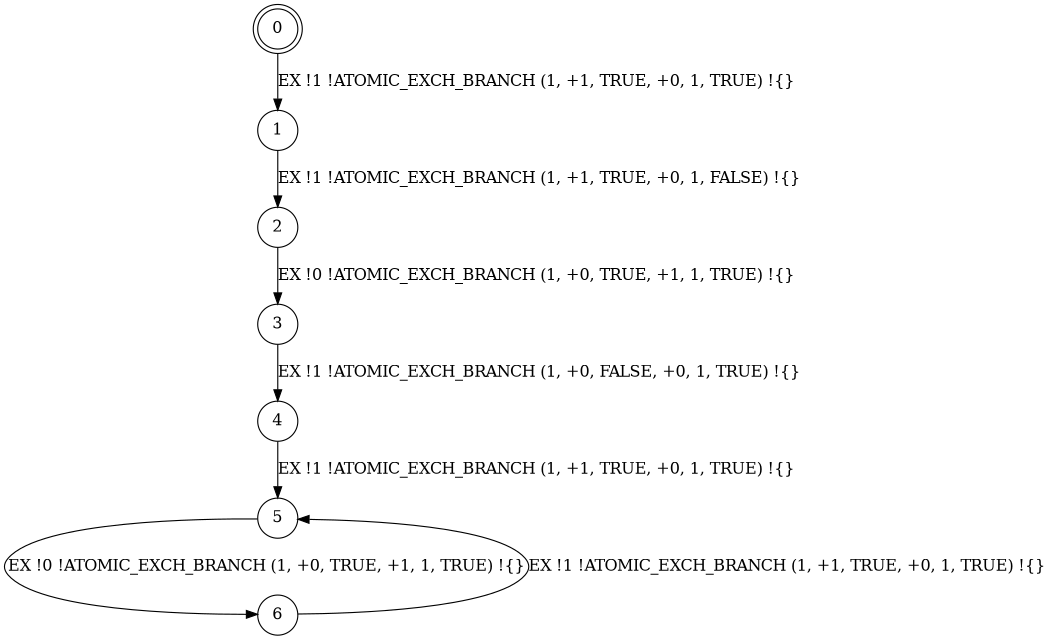 digraph BCG {
size = "7, 10.5";
center = TRUE;
node [shape = circle];
0 [peripheries = 2];
0 -> 1 [label = "EX !1 !ATOMIC_EXCH_BRANCH (1, +1, TRUE, +0, 1, TRUE) !{}"];
1 -> 2 [label = "EX !1 !ATOMIC_EXCH_BRANCH (1, +1, TRUE, +0, 1, FALSE) !{}"];
2 -> 3 [label = "EX !0 !ATOMIC_EXCH_BRANCH (1, +0, TRUE, +1, 1, TRUE) !{}"];
3 -> 4 [label = "EX !1 !ATOMIC_EXCH_BRANCH (1, +0, FALSE, +0, 1, TRUE) !{}"];
4 -> 5 [label = "EX !1 !ATOMIC_EXCH_BRANCH (1, +1, TRUE, +0, 1, TRUE) !{}"];
5 -> 6 [label = "EX !0 !ATOMIC_EXCH_BRANCH (1, +0, TRUE, +1, 1, TRUE) !{}"];
6 -> 5 [label = "EX !1 !ATOMIC_EXCH_BRANCH (1, +1, TRUE, +0, 1, TRUE) !{}"];
}
